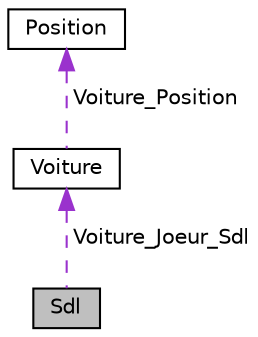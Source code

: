 digraph "Sdl"
{
 // LATEX_PDF_SIZE
  edge [fontname="Helvetica",fontsize="10",labelfontname="Helvetica",labelfontsize="10"];
  node [fontname="Helvetica",fontsize="10",shape=record];
  Node1 [label="Sdl",height=0.2,width=0.4,color="black", fillcolor="grey75", style="filled", fontcolor="black",tooltip="Cette classe s'occupe de l'affiche de la voiture, des obstacle et du score. Il a donc trois donné mem..."];
  Node2 -> Node1 [dir="back",color="darkorchid3",fontsize="10",style="dashed",label=" Voiture_Joeur_Sdl" ,fontname="Helvetica"];
  Node2 [label="Voiture",height=0.2,width=0.4,color="black", fillcolor="white", style="filled",URL="$classVoiture.html",tooltip="La classe voiture contient un donnée membre Position et un donnée membre Deplacement qui est une vari..."];
  Node3 -> Node2 [dir="back",color="darkorchid3",fontsize="10",style="dashed",label=" Voiture_Position" ,fontname="Helvetica"];
  Node3 [label="Position",height=0.2,width=0.4,color="black", fillcolor="white", style="filled",URL="$classPosition.html",tooltip="Cette classe contient les coordoné d'une position et les fonctions membre qui permettent de les manip..."];
}
